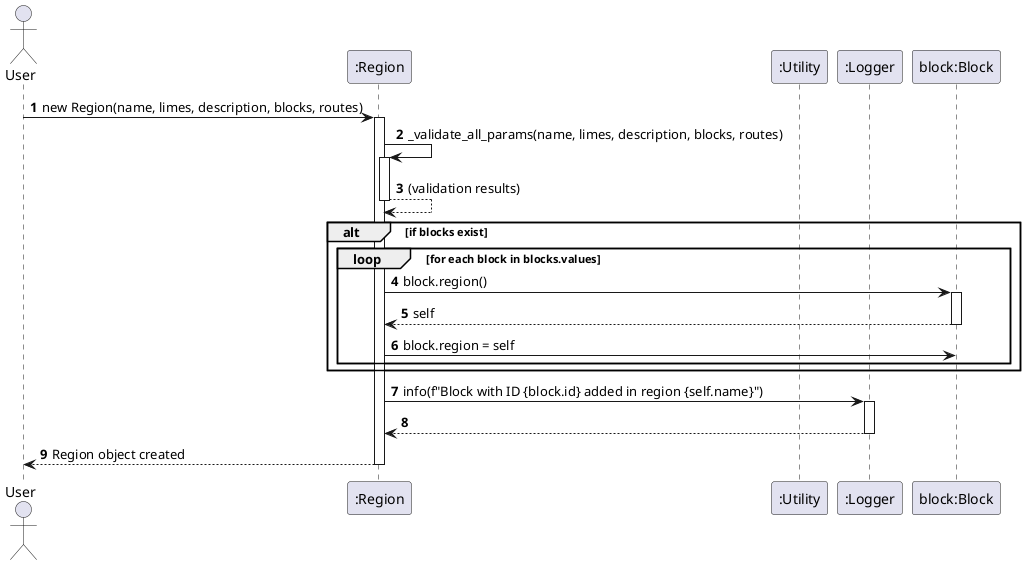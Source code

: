 @startuml __init__
autonumber
actor User
participant ":Region" as Region
participant ":Utility" as Utility
participant ":Logger" as Logger
participant "block:Block" as Block

User -> Region: new Region(name, limes, description, blocks, routes)
activate Region

Region -> Region: _validate_all_params(name, limes, description, blocks, routes)
activate Region
Region --> Region: (validation results)
deactivate Region

alt if blocks exist
    loop for each block in blocks.values
        Region -> Block: block.region()
        activate Block
        Block --> Region: self
        deactivate Block
        Region -> Block: block.region = self
    end
end

Region -> Logger: info(f"Block with ID {block.id} added in region {self.name}")
activate Logger
Logger --> Region:
deactivate Logger

User <-- Region: Region object created
deactivate Region
@enduml

@startuml addRoute
autonumber
actor User
participant ":Region" as Region
participant "route:Route" as Route
participant ":Logger" as Logger

User -> Region: addRoute(key, route)
activate Region

Region -> Region: _is_valid_route(route)
activate Region
Region --> Region: True/False
deactivate Region

alt if route is not valid
    Region --> User: raise ValueError
else if key is not string
    Region --> User: raise TypeError
else
    Region -> Region: _validate_route_param()
    activate Region
    Region --> Region:
    deactivate Region

    Region -> Region: _routes.append([key, route])
    Region -> Logger: info(f"Route added in region {self.name}")
    activate Logger
    Logger --> Region:
    deactivate Logger
end

User <-- Region: Route added
deactivate Region
@enduml

@startuml get_route
autonumber
actor User
participant ":Region" as Region
participant "route:Route" as Route

User -> Region: get_route(block_id, block_id_target)
activate Region

alt if block_id is not string
    Region --> User: raise TypeError
end

alt if block_id_target exists and is not string
    Region --> User: raise TypeError
else if block_id == block_id_target
    Region --> User: raise ValueError
end

loop for each tuple_of_block_id, route in _routes
    Region -> Region: check if block_id or block_id_target is in tuple_of_block_id
    alt if block_id_found and block_id_target_found
        Region -> Region: routes.append(route)
    end
end

alt if num_routes == 0
    Region --> User: return None
else if num_routes == 1
    Region --> User: return routes[0]
else
    Region -> Region: find route with minimum length
    Region --> User: return min_route
end

deactivate Region
@enduml

@startuml addBlock
autonumber
actor User
participant ":Region" as Region
participant "block:Block" as Block
participant ":Logger" as Logger

User -> Region: addBlock(block)
activate Region

Region -> Region: _is_valid_block(block)
activate Region
Region --> Region: True/False
deactivate Region

alt if block is not valid
    Region --> User: raise ValueError
else if block.region is not None and block.region != self
    Region --> User: raise ValueError
else
    Region -> Block: block.region(self)
    activate Block
    Block --> Region:
    deactivate Block
    Region -> Region: _blocks.append([0.0, block])
    Region -> Logger: info(f"Block with ID {block.id} added in region {self.name}")
    activate Logger
    Logger --> Region:
    deactivate Logger
end

User <-- Region: Block added
deactivate Region
@enduml

@startuml get_block_inner_priority_range
autonumber
actor User
participant ":Region" as Region
participant ":Logger" as Logger
participant "block:Block" as Block

User -> Region: get_block_inner_priority_range(side, category, priority_min, priority_max)
activate Region

alt if priority_min or priority_max are not floats
    Region --> User: raise TypeError
else if priority_min > priority_max
    Region --> User: raise ValueError
end

Region -> Region: get_priority_block_list(side, category)
activate Region
Region --> Region: block_list
deactivate Region

Region -> Region: filter blocks by priority range
alt if no blocks in range
    Region -> Logger: warning("No blocks found...")
    activate Logger
    Logger --> Region:
    deactivate Logger
    Region --> User: return None
else
    Region --> User: return list of Block objects
end

deactivate Region
@enduml

@startuml get_block_by_id
autonumber
actor User
participant ":Region" as Region
participant ":Logger" as Logger

User -> Region: get_block_by_id(block_id)
activate Region

alt if block_id is not string
    Region --> User: raise TypeError
end

loop for each block_item in _blocks
    Region -> "block_item[1]:Block": block_item[1].id
    "block_item[1]:Block" --> Region: block_id
    alt if block_item[1].id == block_id
        Region --> User: return block_item
    end
end

Region -> Logger: warning(f"Block with ID {block_id} not found...")
activate Logger
Logger --> Region:
deactivate Logger
Region --> User: return None

deactivate Region
@enduml

@startuml get_block_list
autonumber
actor User
participant ":Region" as Region
participant "block:Block" as Block

User -> Region: get_block_list(side, category, block_class)
activate Region

loop for each block in _blocks
    Region -> Block: block.side
    Block --> Region:
    alt if block.side == side
        Region -> Block: block.category
        Block --> Region:
        alt if category is provided and block.category == category
            Region -> Block: block.__class__.__name__
            Block --> Region:
            alt if block_class is provided and block.__class__.__name__ == block_class
                Region -> Region: add (block[0], block[1]) to block_list
            else if block_class is not provided
                Region -> Region: add (block[0], block[1]) to block_list
            end
        else if category is not provided
            Region -> Region: add (block[0], block[1]) to block_list
        end
    end
end

Region --> User: return block_list
deactivate Region
@enduml

@startuml get_highest_priority_block
autonumber
actor User
participant ":Region" as Region

User -> Region: get_highest_priority_block(side, quantity, category, block_class)
activate Region

alt if quantity < 1
    Region --> User: raise ValueError
end

Region -> Region: get_block_list(side, category, block_class)
activate Region
Region --> Region: block_list_raw
deactivate Region

Region -> Region: sorted_blocks_list(block_list_raw.copy())
activate Region
Region --> Region: sorted_block_list
deactivate Region

Region --> User: return sorted_block_list[:quantity]
deactivate Region
@enduml

@startuml sorted_blocks_list
autonumber
actor User
participant ":Region" as Region

User -> Region: sorted_blocks_list(block_list)
activate Region

alt if block_list is not a list
    Region --> User: raise TypeError
end

Region -> Region: sort block_list by priority (x[0]) in descending order
Region --> User: return sorted_list

deactivate Region
@enduml

@startuml removeBlock
autonumber
actor User
participant ":Region" as Region
participant ":Logger" as Logger

User -> Region: removeBlock(block_id)
activate Region

alt if block_id is not string
    Region --> User: raise TypeError
end

Region -> Region: get_block_by_id(block_id)
activate Region
Region --> Region: block_item_to_remove
deactivate Region

alt if block_item_to_remove is not None
    Region -> Region: _blocks.remove(block_item_to_remove)
    Region -> Logger: info(f"Block with ID {block_id} removed...")
    activate Logger
    Logger --> Region:
    deactivate Logger
else
    Region -> Logger: warning(f"Block with ID {block_id} not found...")
    activate Logger
    Logger --> Region:
    deactivate Logger
end

Region --> User: return None
deactivate Region
@enduml

@startuml get_enemy_blocks
autonumber
actor User
participant ":Region" as Region
participant ":Utility" as Utility

User -> Region: get_enemy_blocks(side, category, block_class)
activate Region

Region -> Utility: enemySide(side)
activate Utility
Utility --> Region: enemy_side
deactivate Utility

Region -> Region: get_block_list(side = enemy_side, category, block_class)
activate Region
Region --> Region: enemy_blocks_list
deactivate Region

Region --> User: return enemy_blocks_list
deactivate Region
@enduml

@startuml checkClass
autonumber
actor User
participant ":Region" as Region

User -> Region: checkClass(object)
activate Region

Region --> User: return type(object) == type(self)
deactivate Region
@enduml

@startuml checkClassList
autonumber
actor User
participant ":Region" as Region

User -> Region: checkClassList(objects)
activate Region

Region --> User: return all(type(obj) == type(self) for obj in objects)
deactivate Region
@enduml

@startuml checkListOfObjects
autonumber
actor User
participant ":Region" as Region

User -> Region: checkListOfObjects(classType, objects)
activate Region

Region --> User: return isinstance(objects, List) and not all(isinstance(obj, classType) for obj in objects)
deactivate Region
@enduml


@startuml get_blocks
autonumber
actor User
participant ":Region" as Region
participant ":Context" as Context
participant "block:Block" as Block
participant ":Production" as Production
participant ":Storage" as Storage
participant ":Transport" as Transport
participant ":Urban" as Urban
participant ":Military" as Military

User -> Region: get_blocks(blockClass, side)
activate Region

Region -> Context: BLOCK_CATEGORY
Context --> Region:
alt if blockClass not in Context.BLOCK_CATEGORY
    Region --> User: raise ValueError
end

alt if blockClass == "Logistic"
    loop for block in _blocks
        Region -> Block: block.side
        Block --> Region:
        alt if (isinstance(block, Production) or isinstance(block, Storage) or isinstance(block, Transport)) and block.side == side
            Region -> Region: add block to list
        end
    end
else if blockClass == "Civilian"
    loop for block in _blocks
        Region -> Block: block.side
        Block --> Region:
        alt if isinstance(block, Urban) and block.side == side
            Region -> Region: add block to list
        end
    end
else if blockClass == "Military"
    loop for block in _blocks
        Region -> Block: block.side
        Block --> Region:
        alt if isinstance(block, Military) and block.side == side
            Region -> Region: add block to list
        end
    end
end

Region --> User: return list of blocks
deactivate Region
@enduml

@startuml calc_region_strategic_logistic_center
autonumber
actor User
participant ":Region" as Region
participant "block:Block" as Block
participant ":Point2D" as Point2D

User -> Region: calc_region_strategic_logistic_center(side)
activate Region

Region -> Region: getBlocks("Logistic", side)
activate Region
Region --> Region: logistic_blocks
deactivate Region

loop for block in logistic_blocks
    Region -> Block: block.position
    Block --> Region: position_3d
    Region -> Point2D: new Point2D(position_3d.x, position_3d.y)
    activate Point2D
    Point2D --> Region: position_2d
    deactivate Point2D
    Region -> Block: block.value
    Block --> Region: block_value
    Region -> Region: tot_RSP += block_value
    Region -> Region: tp += position_2d * block_value
end

Region -> Region: calculate r_SLP
Region --> User: return r_SLP

deactivate Region
@enduml

@startuml calc_combat_power_center
autonumber
actor User
participant ":Region" as Region
participant ":Military" as Military
participant ":Point2D" as Point2D
participant ":Context" as Context

User -> Region: calc_combat_power_center(side)
activate Region

Region -> Region: get_blocks("Military", side)
activate Region
Region --> Region: Militarys
deactivate Region

loop for force in MILITARY_FORCE
    loop for task in ACTION_TASK[force]
        loop for block in Militarys
            alt if block matches force type
                Region -> Military: block.combat_power(action = task, military_force = force)
                activate Military
                Military --> Region: cp
                deactivate Military
                Region -> Region: tot_CP[force][task] += cp
                Region -> Block: block.position
                Block --> Region: position_3d
                Region -> Point2D: new Point2D(position_3d.x, position_3d.y)
                activate Point2D
                Point2D --> Region: position_2d
                deactivate Point2D
                Region -> Region: tp[force][task] += position_2d * cp
                Region -> Region: blocks_quantity[force][task] += 1
            end
        end
    end
end

loop for force in MILITARY_FORCE
    loop for task in ACTION_TASK[force]
        Region -> Region: calculate r_CPP[force][task]
    end
end

Region --> User: return r_CPP
deactivate Region
@enduml

@startuml calc_region_warehouse
autonumber
actor User
participant ":Region" as Region
participant ":Payload" as Payload
participant "block:Block" as Block
participant "resource_manager:ResourceManager" as ResourceManager

User -> Region: calc_region_warehouse()
activate Region

Region -> Payload: new Payload()
activate Payload
Payload --> Region: tot_warehouse
deactivate Payload

loop for block in _blocks
    Region -> Block: block.resource_manager
    Block --> Region: resource_manager
    Region -> ResourceManager: warehouse()
    activate ResourceManager
    ResourceManager --> Region: block_warehouse
    deactivate ResourceManager
    Region -> Payload: tot_warehouse += block_warehouse
    activate Payload
    Payload --> Region:
    deactivate Payload
end

Region --> User: return tot_warehouse
deactivate Region
@enduml

@startuml calc_region_actual_production
autonumber
actor User
participant ":Region" as Region
participant ":Payload" as Payload
participant "block:Block" as Block
participant ":Production" as Production
participant "resource_manager:ResourceManager" as ResourceManager

User -> Region: calc_region_actual_production()
activate Region

Region -> Payload: new Payload()
activate Payload
Payload --> Region: tot_production
deactivate Payload

loop for block in _blocks
    alt if isinstance(block, Production)
        Region -> Block: block.resource_manager
        Block --> Region: resource_manager
        Region -> ResourceManager: actual_production()
        activate ResourceManager
        ResourceManager --> Region: block_production
        deactivate ResourceManager
        Region -> Payload: tot_production += block_production
        activate Payload
        Payload --> Region:
        deactivate Payload
    end
end

Region --> User: return tot_production
deactivate Region
@enduml

@startuml calc_region_logistic_production_value
autonumber
actor User
participant ":Region" as Region
participant "block:Block" as Block
participant ":Production" as Production
participant ":Storage" as Storage
participant ":Transport" as Transport
participant ":Urban" as Urban
participant "resource_manager:ResourceManager" as ResourceManager
participant ":Logger" as Logger

User -> Region: calc_region_logistic_production_value()
activate Region

Region -> Region: Initialize tot_production_production_value, tot_storage_production_value, etc. to 0.0

loop for block in _blocks
    alt if isinstance(block[1], Production)
        Region -> Block: block[1].resource_manager
        Block --> Region: resource_manager
        Region -> ResourceManager: production_value()
        activate ResourceManager
        ResourceManager --> Region: value
        deactivate ResourceManager
        Region -> Region: tot_production_production_value += value
    else if isinstance(block[1], Storage)
        Region -> Block: block[1].resource_manager
        Block --> Region: resource_manager
        Region -> ResourceManager: production_value()
        activate ResourceManager
        ResourceManager --> Region: value
        deactivate ResourceManager
        Region -> Region: tot_storage_production_value += value
    else if isinstance(block[1], Transport)
        Region -> Block: block[1].resource_manager
        Block --> Region: resource_manager
        Region -> ResourceManager: production_value()
        activate ResourceManager
        ResourceManager --> Region: value
        deactivate ResourceManager
        Region -> Region: tot_transport_production_value += value
    else if isinstance(block[1], Urban)
        Region -> Block: block[1].resource_manager
        Block --> Region: resource_manager
        Region -> ResourceManager: production_value()
        activate ResourceManager
        ResourceManager --> Region: value
        deactivate ResourceManager
        Region -> Region: tor_urban_production_value += value
    end
end

Region -> Region: calculate tot_production_value
Region -> Logger: debug(f"Region {self.name} total production value: {tot_production_value}")
activate Logger
Logger --> Region:
deactivate Logger

alt if tot_production_value == 0.0
    Region -> Logger: warning("Total production value is 0...")
    activate Logger
    Logger --> Region:
    deactivate Logger
    Region --> User: return 0.0
else
    Region --> User: return dictionary of production values
end

deactivate Region
@enduml

@startuml update_logistic_blocks_priority
autonumber
actor User
participant ":Region" as Region
participant ":Block" as Block
participant ":Production" as Production
participant ":Storage" as Storage
participant ":Transport" as Transport
participant ":Urban" as Urban
participant "resource_manager:ResourceManager" as ResourceManager
participant ":Logger" as Logger

User -> Region: update_logistic_blocks_priority()
activate Region

Region -> Region: calc_region_logistic_production_value()
activate Region
Region --> Region: tot_production_value
deactivate Region

alt if tot_production_value == 0
    Region -> Logger: warning("Total production value is 0...")
    activate Logger
    Logger --> Region:
    deactivate Logger
    Region --> User: return False
end

loop for block in _blocks
    Region -> Block: block[1].isLogistic()
    activate Block
    Block --> Region: is_logistic
    deactivate Block

    alt if is_logistic is True
        Region -> Block: block[1].resource_manager
        Block --> Region: resource_manager
        Region -> ResourceManager: production_value()
        activate ResourceManager
        ResourceManager --> Region: production_value
        deactivate ResourceManager

        alt if production_value > 0
            Region -> Region: block_absolute_priority_value = production_value * block[1].value

            alt if isinstance(block[1], Production)
                Region -> Region: block_priority = ... / tot_production_value["production"]
            else if isinstance(block[1], Storage)
                Region -> Region: block_priority = ... / tot_production_value["storage"]
            else if isinstance(block[1], Transport)
                Region -> Region: block_priority = ... / tot_production_value["transport"]
            else if isinstance(block[1], Urban)
                Region -> Region: block_priority = ... / tot_production_value["urban"]
            else
                Region -> Region: continue (skip block)
            end

            Region -> Region: block[0] = block_priority
            Region -> Logger: debug(f"Block {block[1].name} priority updated to {block_priority}")
            activate Logger
            Logger --> Region:
            deactivate Logger
        end
    end
end

Region --> User: return True
deactivate Region
@enduml

@startuml update_military_priority
autonumber
actor User
participant ":Region" as Region
participant ":Military" as Military
participant ":Block" as Block
participant ":Route" as Route
participant ":Utility" as Utility
participant ":Logger" as Logger

User -> Region: update_military_priority(side)
activate Region

Region -> Region: get_block_list(side, "Military")
activate Region
Region --> Region: friendly_blocks
deactivate Region

Region -> Utility: enemySide(side)
activate Utility
Utility --> Region: enemy_side
deactivate Utility

Region -> Region: get_block_list(enemy_side)
activate Region
Region --> Region: enemy_blocks
deactivate Region

loop for block_item in friendly_blocks
    !define military block_item[1]
    !define block_category military.get_military_category()

    alt Calculate attack priority
        loop for _, target in enemy_blocks
            !define target_category "target_category"
            !define weight self.weight_priority_target[block_category]["attack"][target_category]
            alt if military is Ground_Base or Naval_Base
                Region -> Region: get_route(military, target)
                activate Region
                Region --> Region: attack_route
                deactivate Region
                Region -> Region: __calc_surface_priority(military, target, attack_route, weight)
                activate Region
                Region --> Region: priority_value
                deactivate Region
                Region -> Region: priority["attack"] += priority_value
            else if military is Air_Base
                Region -> Region: __calc_air_priority(military, target, weight)
                activate Region
                Region --> Region: priority_value
                deactivate Region
                Region -> Region: priority["attack"] += priority_value
            end
        end
    end

    alt Calculate defence priority
        loop for _, friendly in friendly_blocks
            alt if military == friendly
                Region -> Region: continue
            end
            !define friendly_category "friendly_category"
            !define weight self.weight_priority_target[block_category]["defence"][friendly_category]
            alt if military is Ground_Base or Naval_Base
                Region -> Region: get_route(military, friendly)
                activate Region
                Region --> Region: defence_route
                deactivate Region
                Region -> Region: __calc_surface_priority(military, friendly, defence_route, weight)
                activate Region
                Region --> Region: priority_value
                deactivate Region
                Region -> Region: priority["defence"] += priority_value
            else if military is Air_Base
                Region -> Region: __calc_air_priority(military, friendly, weight)
                activate Region
                Region --> Region: priority_value
                deactivate Region
                Region -> Region: priority["defence"] += priority_value
            end
        end
    end

    Region -> Region: calculate overall_priority
    Region -> Region: remove block_item from _blocks
    Region -> Region: append (overall_priority, military) to _blocks
end

Region --> User: return True
deactivate Region

@enduml


@startuml __calc_surface_priority
autonumber
participant ":Military" as Military
participant "target_block:Block" as Block
participant "attack_route:Route" as Route
participant ":Region" as Region

Region -> Region: __calc_surface_priority(block, target_block, attack_route, weight)
activate Region

Region -> Military: block.combat_power()
activate Military
Military --> Region: combat_power
deactivate Military

alt if not combat_power
    Region --> Region: return None
end

alt if block is Ground_Base or Naval_Base
    Region -> Military: block.artillery_in_range(target_block.position)
    activate Military
    Military --> Region: arty_combat_range
    deactivate Military
end

alt if block is Ground_Base
    Region -> Military: block.time2attack(route = attack_route)
    activate Military
    Military --> Region: time_to_intercept
    deactivate Military
else if block is Naval_Base
    Region -> Military: block.time2attack(target = target_block.position)
    activate Military
    Military --> Region: time_to_intercept
    deactivate Military
end

alt if time_to_intercept < 1
    Region -> Region: time_to_intercept = 1
end

alt if not arty_combat_range["target_within_med_range"] and (not time_to_intercept or time_to_intercept == float('inf'))
    Region --> Region: return None
end

!define target_default_strategic_value target_block.value
alt if not target_default_strategic_value
    !define target_default_strategic_value 1
end

alt if arty_combat_range["target_within_med_range"]
    !define range_ratio arty_combat_range["med_range_ratio"]
else
    !define range_ratio 1
end

alt if target_block.is_military
    Region -> Block: target_block.combat_power()
    activate Block
    Block --> Region: target_combat_power
    deactivate Block

    alt if combat_power > 0.0
        !define combat_power_ratio "risultato calcolo ratio"
    end
    !define priority "risultato calcolo priority"
    Region --> Region: return priority
else if target_block.is_logistic
    Region -> Region: get_block_by_id(block.id)
    activate Region
    Region --> Region: target_priority, _
    deactivate Region
    alt if not target_priority
        Region -> Region: update_logistic_blocks_priority()
        activate Region
        Region --> Region:
        deactivate Region
    end
    !define priority "risultato calcolo priority"
    Region --> Region: return priority
end

Region --> Region: return None
deactivate Region
@enduml

@startuml __calc_air_priority
autonumber
participant ":Military" as Military
participant "target_block:Block" as Block
participant ":Region" as Region

Region -> Region: __calc_air_priority(block, target_block, weight)
activate Region

Region -> Military: block.combat_power()
activate Military
Military --> Region: combat_power
deactivate Military

alt if not combat_power
    Region --> Region: return None
end

Region -> Military: block.time2attack(target = target_block.position)
activate Military
Military --> Region: time_to_intercept
deactivate Military

alt if time_to_intercept < 1
    Region -> Region: time_to_intercept = 1
end

!define target_default_strategic_value target_block.value
alt if not target_default_strategic_value
    !define target_default_strategic_value 1
end

alt if target_block.is_military
    Region -> Block: target_block.combat_power(military_force = "ground")
    activate Block
    Block --> Region: target_combat_power
    deactivate Block

    alt if combat_power > 0.0
        !define combat_power_ratio "risultato calcolo ratio"
    end
    !define priority "risultato calcolo priority"
    Region --> Region: return priority
else if target_block.is_logistic
    Region -> Region: get_block_by_id(block.id)
    activate Region
    Region --> Region: target_priority, _
    deactivate Region
    alt if not target_priority
        Region -> Region: update_logistic_blocks_priority()
        activate Region
        Region --> Region:
        deactivate Region
    end
    !define priority "risultato calcolo priority"
    Region --> Region: return priority
end

Region --> Region: return None
deactivate Region
@enduml

@startuml calcRegionGroundCombatPower
autonumber
actor User
participant ":Region" as Region
participant "block:Block" as Block
participant ":Military" as Military

User -> Region: calcRegionGroundCombatPower(side, action)
activate Region

Region -> Region: filter blocks by side and Military instance
!define combat_power 0

loop for block in block_list
    Region -> Block: block.groundCombatPower(action)
    activate Block
    Block --> Region: block_combat_power
    deactivate Block
    Region -> Region: combat_power += block_combat_power
end

Region --> User: return combat_power
deactivate Region
@enduml

@startuml calcRegionGoodsRequest
autonumber
actor User
participant ":Region" as Region
participant ":Context" as Context
participant ":Payload" as Payload
participant "block:Block" as Block
participant "rcp:ResourceConsumptionPerPeriod" as ResourceConsumptionPerPeriod

User -> Region: calcRegionGoodsRequest(side, category)
activate Region

Region -> Region: Initialize block_list to None
alt if category is Military
    Region -> Region: filter blocks by side and Military instance or isMilitary
else if category is Logistic
    Region -> Region: filter blocks by side and isLogistic
else if category is Civilian
    Region -> Region: filter blocks by side and Urban instance
else if category in Context.BLOCK_CLASS
    Region -> Region: filter blocks by side and category instance
else if category == "All"
    Region -> Region: block_list = self.blocks
else
    Region --> User: raise Exception
end

Region -> Payload: new Payload()
activate Payload
Payload --> Region: tot_request
deactivate Payload

loop for block in block_list
    Region -> Block: block.rcp
    Block --> Region: rcp
    Region -> Payload: tot_request.energy += rcp.energy
    Region -> Payload: tot_request.goods += rcp.goods
    Region -> Payload: tot_request.hr += rcp.hr
    Region -> Payload: tot_request.hc += rcp.hc
    Region -> Payload: tot_request.hs += rcp.hs
    Region -> Payload: tot_request.hb += rcp.hb
    activate Payload
    Payload --> Region:
    deactivate Payload
end

Region --> User: return tot_request
deactivate Region
@enduml


@startuml calcRegionMorale
autonumber
actor User
participant ":Region" as Region
participant "block:Block" as Block

User -> Region: morale(side)
activate Region

Region -> Region: filter blocks by side
!define morale 0

loop for block in block_list
    Region -> Block: block.morale
    activate Block
    Block --> Region: block_morale
    deactivate Block
    Region -> Region: morale += block_morale
end

alt if len(self.blocks) > 0
    Region --> User: return morale / len(self.blocks)
else
    Region --> User: return 0 // Assuming a default or error handling if no blocks //
end

deactivate Region
@enduml


@startuml calcRegionMilitaryMorale
autonumber
actor User
participant ":Region" as Region
participant "block:Block" as Block

User -> Region: moraleMilitary(side)
activate Region

Region -> Region: filter blocks by isMilitary and side
!define morale 0

loop for block in block_list
    Region -> Block: block.morale
    activate Block
    Block --> Region: block_morale
    deactivate Block
    Region -> Region: morale += block_morale
end

alt if len(self.blocks) > 0
    Region --> User: return morale / len(self.blocks)
else
    Region --> User: return 0 // Assuming a default or error handling if no blocks //
end

deactivate Region
@enduml


@startuml evaluate_blocks_priority
autonumber
actor User
participant ":Region" as Region

User -> Region: evaluate_blocks_priority(side)
activate Region

Region -> Region: filter blocks by side
Region --> User: // Placeholder for implementation //
deactivate Region
@enduml

@startuml get_block_priority
autonumber
actor User
participant ":Region" as Region

User -> Region: block_priority(block_id)
activate Region

alt if block_id in _blocks_priority
    Region --> User: return _blocks_priority[block_id]
else
    Region --> User: return None
end

deactivate Region
@enduml


@startuml _is_valid_route
autonumber
actor User
participant ":Region" as Region
participant "route:Any" as Route

User -> Region: _is_valid_route(route)
activate Region

Region --> User: return hasattr(route, '__class__') and route.__class__.__name__ == 'Route'
deactivate Region
@enduml


@startuml _validate_route_param
autonumber
actor User
participant ":Region" as Region

User -> Region: _validate_route_param(value)
activate Region

alt if value is not None
    Region -> Region: _is_valid_route(value)
    activate Region
    Region --> Region: True/False
    deactivate Region
    alt if not True
        Region --> User: raise TypeError
    end
end

Region --> User: return None
deactivate Region
@enduml


@startuml _is_valid_block
autonumber
actor User
participant ":Region" as Region
participant "block:Any" as Block

User -> Region: _is_valid_block(block)
activate Region

Region --> User: return hasattr(block, '__class__') and block.__class__.__name__ == 'Block'
deactivate Region
@enduml


@startuml _validate_block_param
autonumber
actor User
participant ":Region" as Region

User -> Region: _validate_block_param(value)
activate Region

alt if value is not None
    Region -> Region: _is_valid_block(value)
    activate Region
    Region --> Region: True/False
    deactivate Region
    alt if not True
        Region --> User: raise TypeError
    end
end

Region --> User: return None
deactivate Region
@enduml

@startuml _validate_all_params
autonumber
actor User
participant ":Region" as Region

User -> Region: _validate_all_params(**kwargs)
activate Region

loop for param, value in kwargs.items()
    alt if param in validators and value is not None
        Region -> Region: call corresponding validator function (e.g., _validate_param, _validate_dict_block_param)
        activate Region
        Region --> Region: (validation result or exception)
        deactivate Region
    end
end

Region --> User: return None (if all valid) or raise error
deactivate Region
@enduml

@startuml _validate_dict_block_param
autonumber
actor User
participant ":Region" as Region
participant "block:Block" as Block

User -> Region: _validate_dict_block_param(param_name, value)
activate Region

alt if not isinstance(value, dict)
    Region --> User: raise TypeError
end

loop for key, block in value.items()
    alt if not isinstance(key, str)
        Region --> User: raise TypeError
    end
    Region -> Region: _is_valid_block(block)
    activate Region
    Region --> Region: True/False
    deactivate Region
    alt if not True
        Region --> User: raise ValueError
    end
end

Region --> User: return None
deactivate Region
@enduml


@startuml _validate_dict_route_param
autonumber
actor User
participant ":Region" as Region
participant "route:Route" as Route
participant "block:Block" as Block

User -> Region: _validate_dict_route_param(param_name, value)
activate Region

alt if not isinstance(value, dict)
    Region --> User: raise TypeError
end

!define block_on_route False

loop for key, route in value.items()
    Region -> Region: _is_valid_route(route)
    activate Region
    Region --> Region: True/False
    deactivate Region
    alt if not True
        Region --> User: raise ValueError
    end
    alt if not isinstance(key, str)
        Region --> User: raise TypeError
    end
    loop for _, block in _blocks
        Region -> Region: check if block.id is in key
        alt if block.id is in key
            !define block_on_route True
        end
    end
end

Region --> User: return block_on_route
deactivate Region
@enduml


@startuml _validate_param
autonumber
actor User
participant ":Region" as Region

User -> Region: _validate_param(param_name, value, expected_type)
activate Region

alt if value is not None and hasattr(value, '__class__') and value.__class__.__name__ == expected_type
    Region --> User: return None
else
    Region --> User: raise TypeError
end

deactivate Region
@enduml